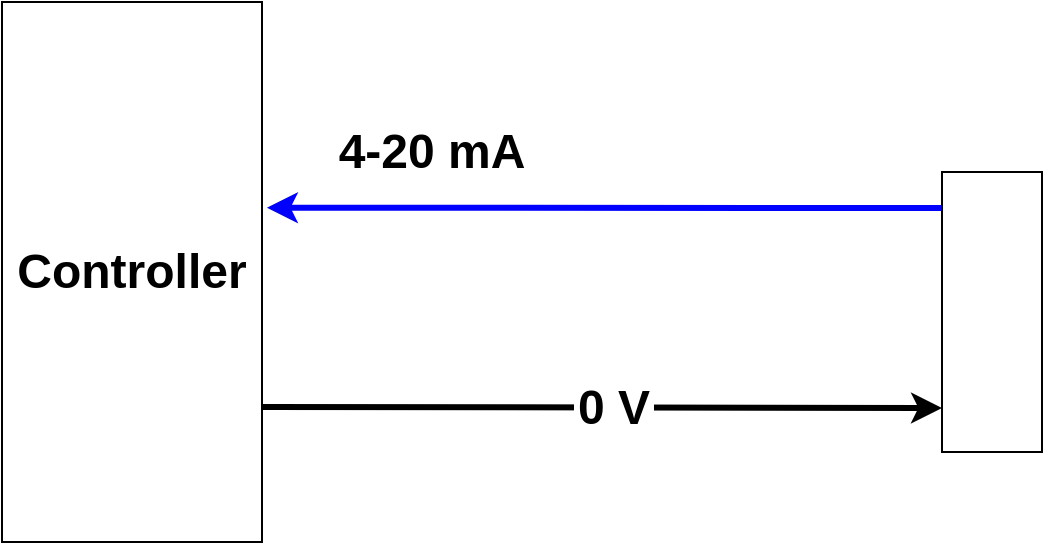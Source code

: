 <mxfile version="12.5.5" type="device"><diagram id="zPB2RPOpE6f7yHgRuf3e" name="Page-1"><mxGraphModel dx="485" dy="1303" grid="1" gridSize="10" guides="1" tooltips="1" connect="1" arrows="1" fold="1" page="1" pageScale="1" pageWidth="827" pageHeight="1169" math="0" shadow="0"><root><mxCell id="0"/><mxCell id="1" parent="0"/><mxCell id="1IUU02fIFqlzyrnLwOq8-19" style="edgeStyle=orthogonalEdgeStyle;rounded=0;orthogonalLoop=1;jettySize=auto;html=1;entryX=1.019;entryY=0.381;entryDx=0;entryDy=0;entryPerimeter=0;startArrow=none;startFill=0;endArrow=classic;endFill=1;strokeColor=#0000FF;strokeWidth=3;" edge="1" parent="1" source="1IUU02fIFqlzyrnLwOq8-1" target="1IUU02fIFqlzyrnLwOq8-8"><mxGeometry relative="1" as="geometry"><Array as="points"><mxPoint x="410" y="463"/><mxPoint x="410" y="463"/></Array></mxGeometry></mxCell><mxCell id="1IUU02fIFqlzyrnLwOq8-1" value="" style="rounded=0;whiteSpace=wrap;html=1;" vertex="1" parent="1"><mxGeometry x="480" y="445" width="50" height="140" as="geometry"/></mxCell><mxCell id="1IUU02fIFqlzyrnLwOq8-3" value="" style="endArrow=classic;html=1;strokeColor=#000000;strokeWidth=3;endFill=1;exitX=1;exitY=0.75;exitDx=0;exitDy=0;" edge="1" parent="1" source="1IUU02fIFqlzyrnLwOq8-8"><mxGeometry width="50" height="50" relative="1" as="geometry"><mxPoint x="140" y="525" as="sourcePoint"/><mxPoint x="480" y="563" as="targetPoint"/></mxGeometry></mxCell><mxCell id="1IUU02fIFqlzyrnLwOq8-6" value="&lt;b&gt;&lt;font style=&quot;font-size: 24px&quot;&gt;0 V&lt;/font&gt;&lt;/b&gt;" style="text;html=1;strokeColor=none;fillColor=#ffffff;align=center;verticalAlign=middle;whiteSpace=wrap;rounded=0;" vertex="1" parent="1"><mxGeometry x="296" y="553" width="40" height="20" as="geometry"/></mxCell><mxCell id="1IUU02fIFqlzyrnLwOq8-7" value="&lt;font style=&quot;font-size: 24px&quot;&gt;&lt;b&gt;4-20 mA&lt;/b&gt;&lt;/font&gt;" style="text;html=1;strokeColor=none;fillColor=none;align=center;verticalAlign=middle;whiteSpace=wrap;rounded=0;" vertex="1" parent="1"><mxGeometry x="175" y="425" width="100" height="20" as="geometry"/></mxCell><mxCell id="1IUU02fIFqlzyrnLwOq8-8" value="&lt;font style=&quot;font-size: 24px&quot;&gt;&lt;b&gt;Controller&lt;/b&gt;&lt;/font&gt;" style="rounded=0;whiteSpace=wrap;html=1;" vertex="1" parent="1"><mxGeometry x="10" y="360" width="130" height="270" as="geometry"/></mxCell></root></mxGraphModel></diagram></mxfile>